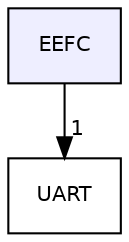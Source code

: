 digraph "EEFC" {
  compound=true
  node [ fontsize="10", fontname="Helvetica"];
  edge [ labelfontsize="10", labelfontname="Helvetica"];
  dir_7951fa9e96d04dd67aa350de3a644ce0 [shape=box, label="EEFC", style="filled", fillcolor="#eeeeff", pencolor="black", URL="dir_7951fa9e96d04dd67aa350de3a644ce0.html"];
  dir_ebc9cec7537ff1d4a79631ef79929747 [shape=box label="UART" URL="dir_ebc9cec7537ff1d4a79631ef79929747.html"];
  dir_7951fa9e96d04dd67aa350de3a644ce0->dir_ebc9cec7537ff1d4a79631ef79929747 [headlabel="1", labeldistance=1.5 headhref="dir_000004_000011.html"];
}
